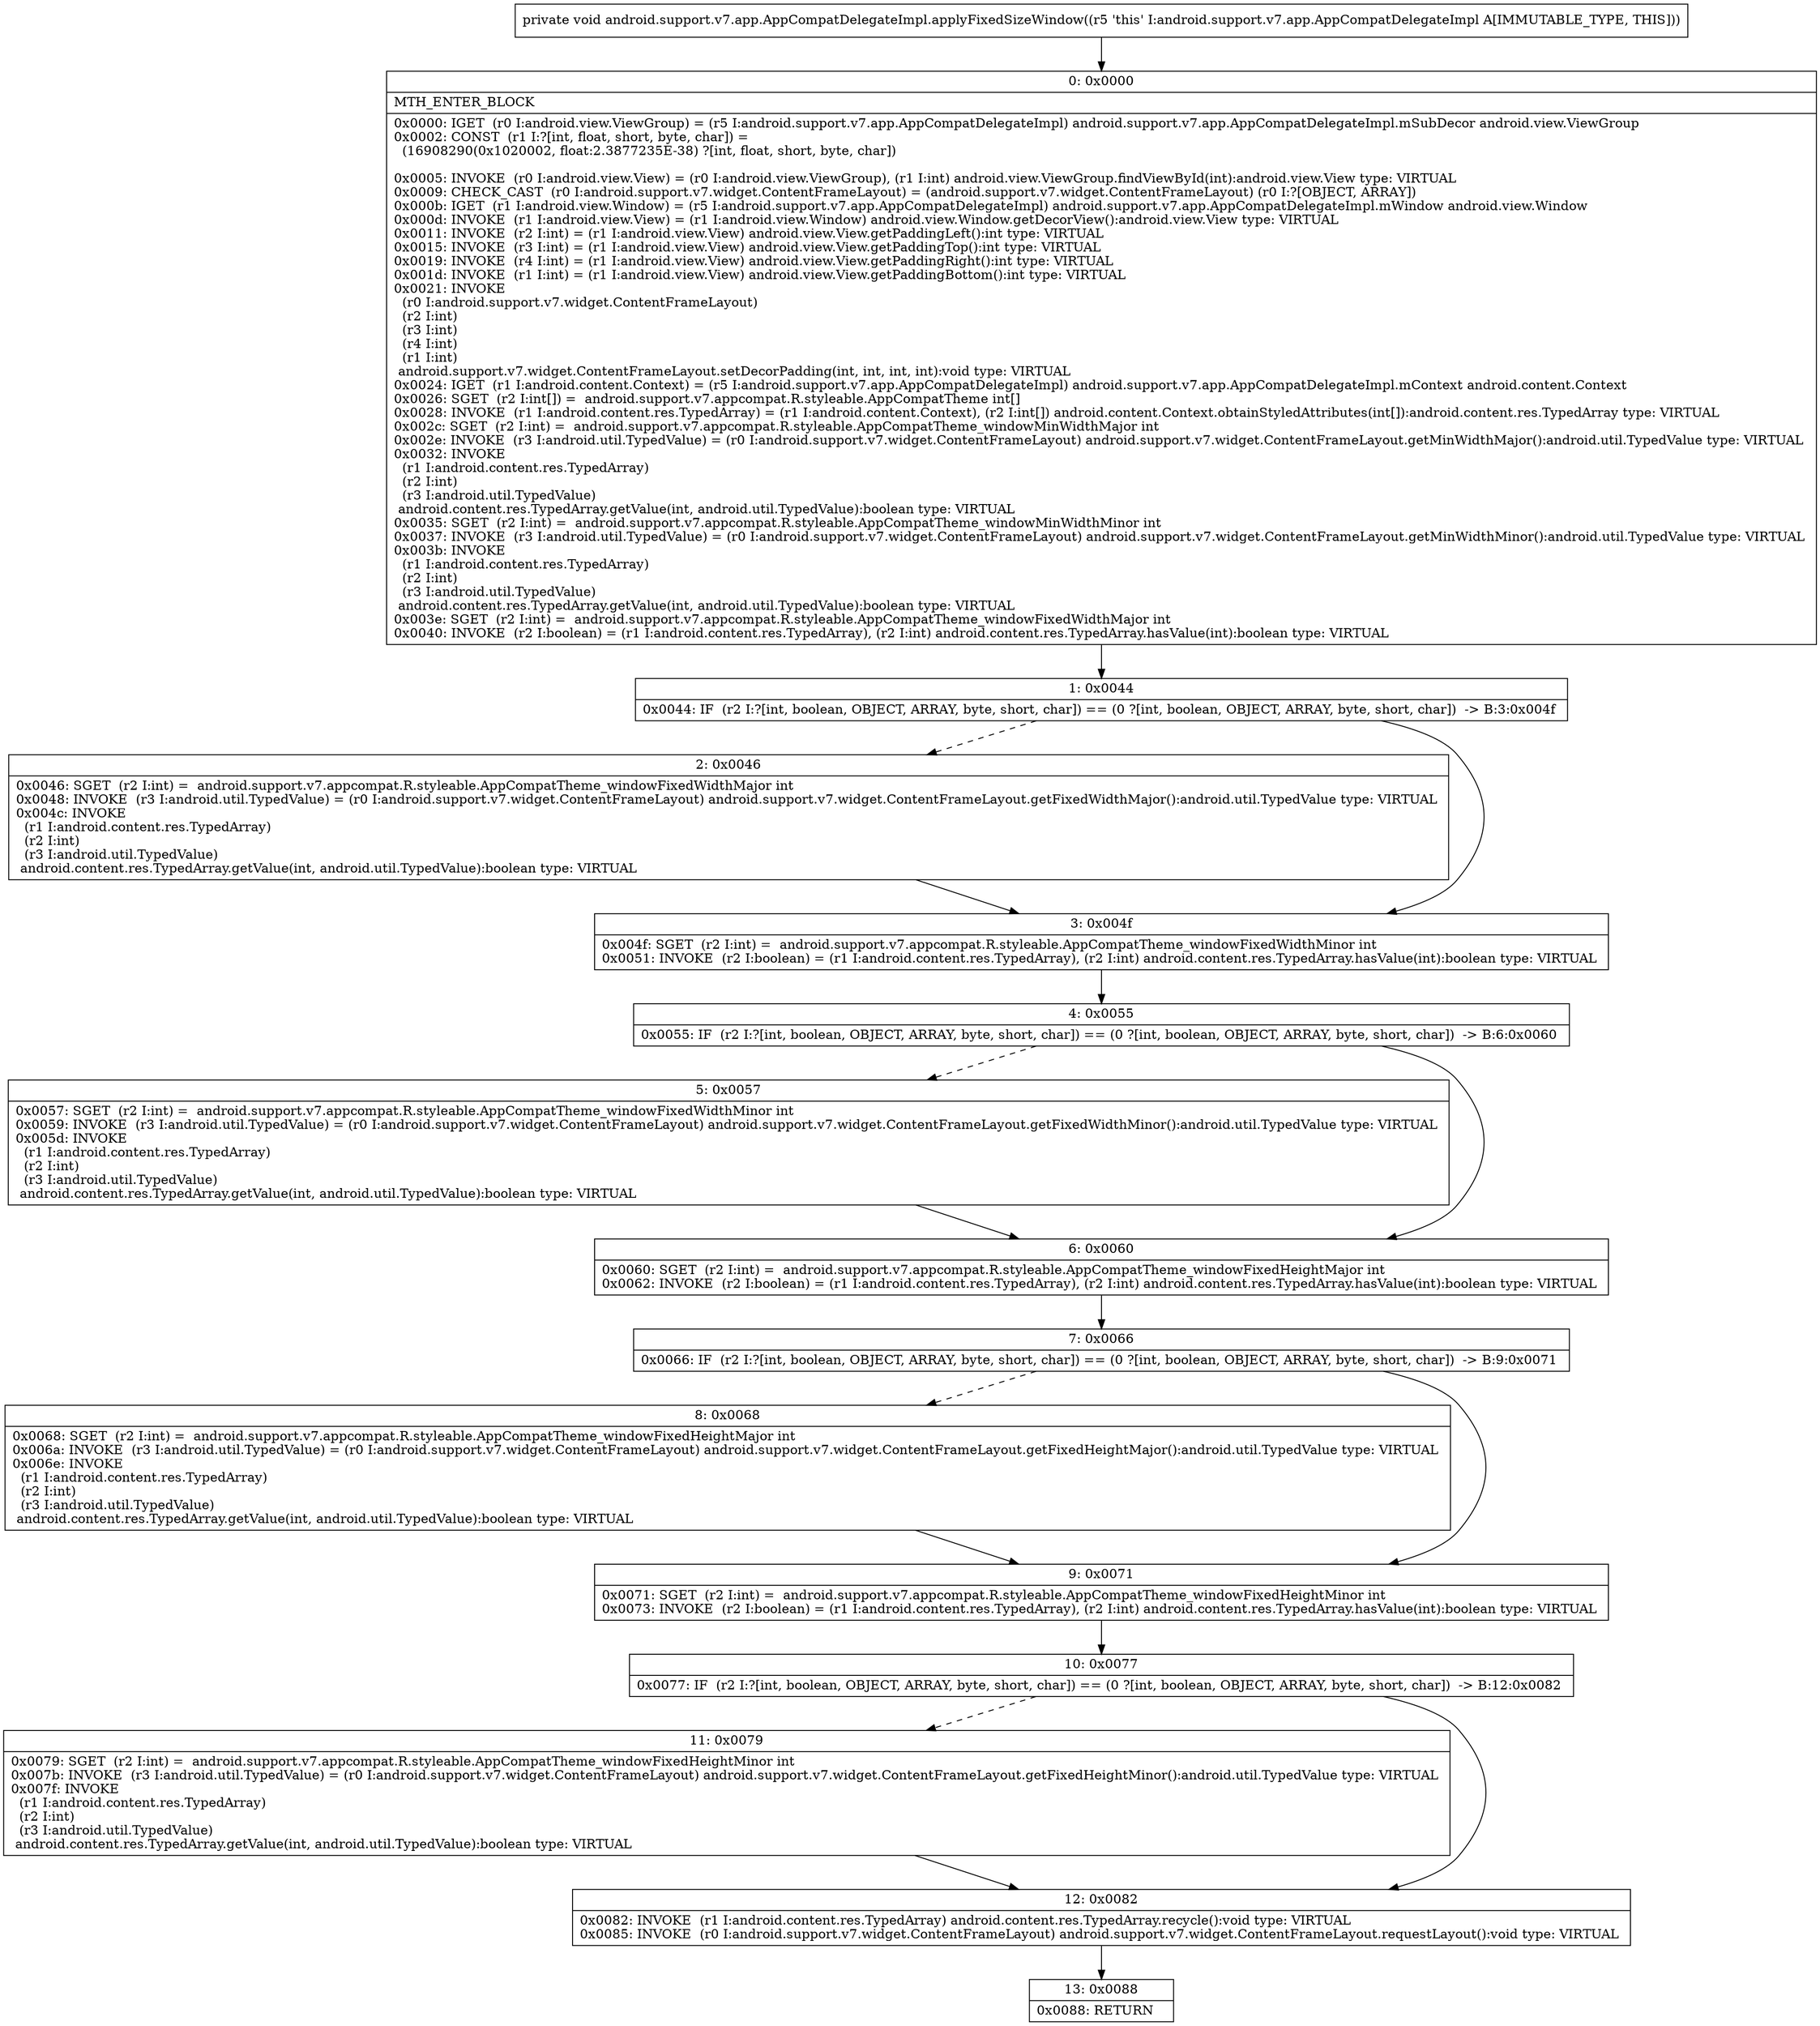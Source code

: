 digraph "CFG forandroid.support.v7.app.AppCompatDelegateImpl.applyFixedSizeWindow()V" {
Node_0 [shape=record,label="{0\:\ 0x0000|MTH_ENTER_BLOCK\l|0x0000: IGET  (r0 I:android.view.ViewGroup) = (r5 I:android.support.v7.app.AppCompatDelegateImpl) android.support.v7.app.AppCompatDelegateImpl.mSubDecor android.view.ViewGroup \l0x0002: CONST  (r1 I:?[int, float, short, byte, char]) = \l  (16908290(0x1020002, float:2.3877235E\-38) ?[int, float, short, byte, char])\l \l0x0005: INVOKE  (r0 I:android.view.View) = (r0 I:android.view.ViewGroup), (r1 I:int) android.view.ViewGroup.findViewById(int):android.view.View type: VIRTUAL \l0x0009: CHECK_CAST  (r0 I:android.support.v7.widget.ContentFrameLayout) = (android.support.v7.widget.ContentFrameLayout) (r0 I:?[OBJECT, ARRAY]) \l0x000b: IGET  (r1 I:android.view.Window) = (r5 I:android.support.v7.app.AppCompatDelegateImpl) android.support.v7.app.AppCompatDelegateImpl.mWindow android.view.Window \l0x000d: INVOKE  (r1 I:android.view.View) = (r1 I:android.view.Window) android.view.Window.getDecorView():android.view.View type: VIRTUAL \l0x0011: INVOKE  (r2 I:int) = (r1 I:android.view.View) android.view.View.getPaddingLeft():int type: VIRTUAL \l0x0015: INVOKE  (r3 I:int) = (r1 I:android.view.View) android.view.View.getPaddingTop():int type: VIRTUAL \l0x0019: INVOKE  (r4 I:int) = (r1 I:android.view.View) android.view.View.getPaddingRight():int type: VIRTUAL \l0x001d: INVOKE  (r1 I:int) = (r1 I:android.view.View) android.view.View.getPaddingBottom():int type: VIRTUAL \l0x0021: INVOKE  \l  (r0 I:android.support.v7.widget.ContentFrameLayout)\l  (r2 I:int)\l  (r3 I:int)\l  (r4 I:int)\l  (r1 I:int)\l android.support.v7.widget.ContentFrameLayout.setDecorPadding(int, int, int, int):void type: VIRTUAL \l0x0024: IGET  (r1 I:android.content.Context) = (r5 I:android.support.v7.app.AppCompatDelegateImpl) android.support.v7.app.AppCompatDelegateImpl.mContext android.content.Context \l0x0026: SGET  (r2 I:int[]) =  android.support.v7.appcompat.R.styleable.AppCompatTheme int[] \l0x0028: INVOKE  (r1 I:android.content.res.TypedArray) = (r1 I:android.content.Context), (r2 I:int[]) android.content.Context.obtainStyledAttributes(int[]):android.content.res.TypedArray type: VIRTUAL \l0x002c: SGET  (r2 I:int) =  android.support.v7.appcompat.R.styleable.AppCompatTheme_windowMinWidthMajor int \l0x002e: INVOKE  (r3 I:android.util.TypedValue) = (r0 I:android.support.v7.widget.ContentFrameLayout) android.support.v7.widget.ContentFrameLayout.getMinWidthMajor():android.util.TypedValue type: VIRTUAL \l0x0032: INVOKE  \l  (r1 I:android.content.res.TypedArray)\l  (r2 I:int)\l  (r3 I:android.util.TypedValue)\l android.content.res.TypedArray.getValue(int, android.util.TypedValue):boolean type: VIRTUAL \l0x0035: SGET  (r2 I:int) =  android.support.v7.appcompat.R.styleable.AppCompatTheme_windowMinWidthMinor int \l0x0037: INVOKE  (r3 I:android.util.TypedValue) = (r0 I:android.support.v7.widget.ContentFrameLayout) android.support.v7.widget.ContentFrameLayout.getMinWidthMinor():android.util.TypedValue type: VIRTUAL \l0x003b: INVOKE  \l  (r1 I:android.content.res.TypedArray)\l  (r2 I:int)\l  (r3 I:android.util.TypedValue)\l android.content.res.TypedArray.getValue(int, android.util.TypedValue):boolean type: VIRTUAL \l0x003e: SGET  (r2 I:int) =  android.support.v7.appcompat.R.styleable.AppCompatTheme_windowFixedWidthMajor int \l0x0040: INVOKE  (r2 I:boolean) = (r1 I:android.content.res.TypedArray), (r2 I:int) android.content.res.TypedArray.hasValue(int):boolean type: VIRTUAL \l}"];
Node_1 [shape=record,label="{1\:\ 0x0044|0x0044: IF  (r2 I:?[int, boolean, OBJECT, ARRAY, byte, short, char]) == (0 ?[int, boolean, OBJECT, ARRAY, byte, short, char])  \-\> B:3:0x004f \l}"];
Node_2 [shape=record,label="{2\:\ 0x0046|0x0046: SGET  (r2 I:int) =  android.support.v7.appcompat.R.styleable.AppCompatTheme_windowFixedWidthMajor int \l0x0048: INVOKE  (r3 I:android.util.TypedValue) = (r0 I:android.support.v7.widget.ContentFrameLayout) android.support.v7.widget.ContentFrameLayout.getFixedWidthMajor():android.util.TypedValue type: VIRTUAL \l0x004c: INVOKE  \l  (r1 I:android.content.res.TypedArray)\l  (r2 I:int)\l  (r3 I:android.util.TypedValue)\l android.content.res.TypedArray.getValue(int, android.util.TypedValue):boolean type: VIRTUAL \l}"];
Node_3 [shape=record,label="{3\:\ 0x004f|0x004f: SGET  (r2 I:int) =  android.support.v7.appcompat.R.styleable.AppCompatTheme_windowFixedWidthMinor int \l0x0051: INVOKE  (r2 I:boolean) = (r1 I:android.content.res.TypedArray), (r2 I:int) android.content.res.TypedArray.hasValue(int):boolean type: VIRTUAL \l}"];
Node_4 [shape=record,label="{4\:\ 0x0055|0x0055: IF  (r2 I:?[int, boolean, OBJECT, ARRAY, byte, short, char]) == (0 ?[int, boolean, OBJECT, ARRAY, byte, short, char])  \-\> B:6:0x0060 \l}"];
Node_5 [shape=record,label="{5\:\ 0x0057|0x0057: SGET  (r2 I:int) =  android.support.v7.appcompat.R.styleable.AppCompatTheme_windowFixedWidthMinor int \l0x0059: INVOKE  (r3 I:android.util.TypedValue) = (r0 I:android.support.v7.widget.ContentFrameLayout) android.support.v7.widget.ContentFrameLayout.getFixedWidthMinor():android.util.TypedValue type: VIRTUAL \l0x005d: INVOKE  \l  (r1 I:android.content.res.TypedArray)\l  (r2 I:int)\l  (r3 I:android.util.TypedValue)\l android.content.res.TypedArray.getValue(int, android.util.TypedValue):boolean type: VIRTUAL \l}"];
Node_6 [shape=record,label="{6\:\ 0x0060|0x0060: SGET  (r2 I:int) =  android.support.v7.appcompat.R.styleable.AppCompatTheme_windowFixedHeightMajor int \l0x0062: INVOKE  (r2 I:boolean) = (r1 I:android.content.res.TypedArray), (r2 I:int) android.content.res.TypedArray.hasValue(int):boolean type: VIRTUAL \l}"];
Node_7 [shape=record,label="{7\:\ 0x0066|0x0066: IF  (r2 I:?[int, boolean, OBJECT, ARRAY, byte, short, char]) == (0 ?[int, boolean, OBJECT, ARRAY, byte, short, char])  \-\> B:9:0x0071 \l}"];
Node_8 [shape=record,label="{8\:\ 0x0068|0x0068: SGET  (r2 I:int) =  android.support.v7.appcompat.R.styleable.AppCompatTheme_windowFixedHeightMajor int \l0x006a: INVOKE  (r3 I:android.util.TypedValue) = (r0 I:android.support.v7.widget.ContentFrameLayout) android.support.v7.widget.ContentFrameLayout.getFixedHeightMajor():android.util.TypedValue type: VIRTUAL \l0x006e: INVOKE  \l  (r1 I:android.content.res.TypedArray)\l  (r2 I:int)\l  (r3 I:android.util.TypedValue)\l android.content.res.TypedArray.getValue(int, android.util.TypedValue):boolean type: VIRTUAL \l}"];
Node_9 [shape=record,label="{9\:\ 0x0071|0x0071: SGET  (r2 I:int) =  android.support.v7.appcompat.R.styleable.AppCompatTheme_windowFixedHeightMinor int \l0x0073: INVOKE  (r2 I:boolean) = (r1 I:android.content.res.TypedArray), (r2 I:int) android.content.res.TypedArray.hasValue(int):boolean type: VIRTUAL \l}"];
Node_10 [shape=record,label="{10\:\ 0x0077|0x0077: IF  (r2 I:?[int, boolean, OBJECT, ARRAY, byte, short, char]) == (0 ?[int, boolean, OBJECT, ARRAY, byte, short, char])  \-\> B:12:0x0082 \l}"];
Node_11 [shape=record,label="{11\:\ 0x0079|0x0079: SGET  (r2 I:int) =  android.support.v7.appcompat.R.styleable.AppCompatTheme_windowFixedHeightMinor int \l0x007b: INVOKE  (r3 I:android.util.TypedValue) = (r0 I:android.support.v7.widget.ContentFrameLayout) android.support.v7.widget.ContentFrameLayout.getFixedHeightMinor():android.util.TypedValue type: VIRTUAL \l0x007f: INVOKE  \l  (r1 I:android.content.res.TypedArray)\l  (r2 I:int)\l  (r3 I:android.util.TypedValue)\l android.content.res.TypedArray.getValue(int, android.util.TypedValue):boolean type: VIRTUAL \l}"];
Node_12 [shape=record,label="{12\:\ 0x0082|0x0082: INVOKE  (r1 I:android.content.res.TypedArray) android.content.res.TypedArray.recycle():void type: VIRTUAL \l0x0085: INVOKE  (r0 I:android.support.v7.widget.ContentFrameLayout) android.support.v7.widget.ContentFrameLayout.requestLayout():void type: VIRTUAL \l}"];
Node_13 [shape=record,label="{13\:\ 0x0088|0x0088: RETURN   \l}"];
MethodNode[shape=record,label="{private void android.support.v7.app.AppCompatDelegateImpl.applyFixedSizeWindow((r5 'this' I:android.support.v7.app.AppCompatDelegateImpl A[IMMUTABLE_TYPE, THIS])) }"];
MethodNode -> Node_0;
Node_0 -> Node_1;
Node_1 -> Node_2[style=dashed];
Node_1 -> Node_3;
Node_2 -> Node_3;
Node_3 -> Node_4;
Node_4 -> Node_5[style=dashed];
Node_4 -> Node_6;
Node_5 -> Node_6;
Node_6 -> Node_7;
Node_7 -> Node_8[style=dashed];
Node_7 -> Node_9;
Node_8 -> Node_9;
Node_9 -> Node_10;
Node_10 -> Node_11[style=dashed];
Node_10 -> Node_12;
Node_11 -> Node_12;
Node_12 -> Node_13;
}


